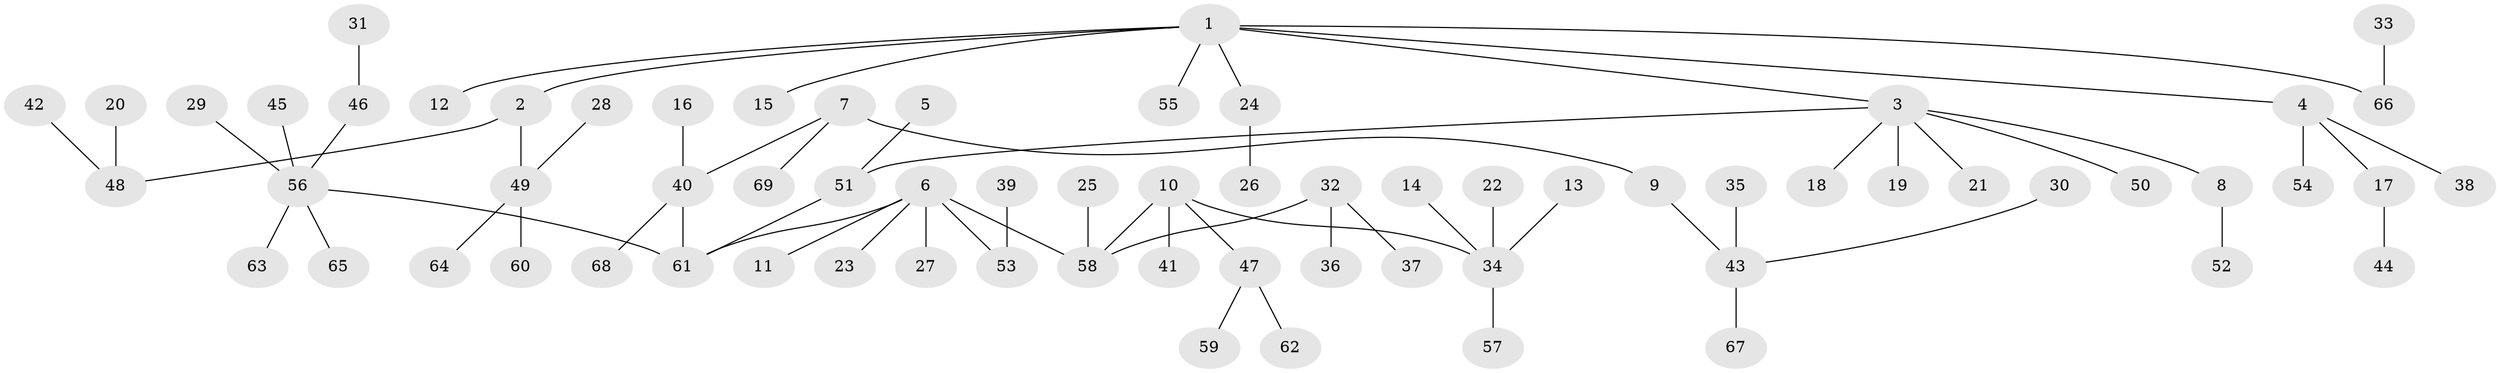 // original degree distribution, {5: 0.0364963503649635, 6: 0.021897810218978103, 7: 0.014598540145985401, 3: 0.10948905109489052, 4: 0.058394160583941604, 2: 0.24817518248175183, 1: 0.5109489051094891}
// Generated by graph-tools (version 1.1) at 2025/50/03/09/25 03:50:16]
// undirected, 69 vertices, 68 edges
graph export_dot {
graph [start="1"]
  node [color=gray90,style=filled];
  1;
  2;
  3;
  4;
  5;
  6;
  7;
  8;
  9;
  10;
  11;
  12;
  13;
  14;
  15;
  16;
  17;
  18;
  19;
  20;
  21;
  22;
  23;
  24;
  25;
  26;
  27;
  28;
  29;
  30;
  31;
  32;
  33;
  34;
  35;
  36;
  37;
  38;
  39;
  40;
  41;
  42;
  43;
  44;
  45;
  46;
  47;
  48;
  49;
  50;
  51;
  52;
  53;
  54;
  55;
  56;
  57;
  58;
  59;
  60;
  61;
  62;
  63;
  64;
  65;
  66;
  67;
  68;
  69;
  1 -- 2 [weight=1.0];
  1 -- 3 [weight=1.0];
  1 -- 4 [weight=1.0];
  1 -- 12 [weight=1.0];
  1 -- 15 [weight=1.0];
  1 -- 24 [weight=1.0];
  1 -- 55 [weight=1.0];
  1 -- 66 [weight=1.0];
  2 -- 48 [weight=1.0];
  2 -- 49 [weight=1.0];
  3 -- 8 [weight=1.0];
  3 -- 18 [weight=1.0];
  3 -- 19 [weight=1.0];
  3 -- 21 [weight=1.0];
  3 -- 50 [weight=1.0];
  3 -- 51 [weight=1.0];
  4 -- 17 [weight=1.0];
  4 -- 38 [weight=1.0];
  4 -- 54 [weight=1.0];
  5 -- 51 [weight=1.0];
  6 -- 11 [weight=1.0];
  6 -- 23 [weight=1.0];
  6 -- 27 [weight=1.0];
  6 -- 53 [weight=1.0];
  6 -- 58 [weight=1.0];
  6 -- 61 [weight=1.0];
  7 -- 9 [weight=1.0];
  7 -- 40 [weight=1.0];
  7 -- 69 [weight=1.0];
  8 -- 52 [weight=1.0];
  9 -- 43 [weight=1.0];
  10 -- 34 [weight=1.0];
  10 -- 41 [weight=1.0];
  10 -- 47 [weight=1.0];
  10 -- 58 [weight=1.0];
  13 -- 34 [weight=1.0];
  14 -- 34 [weight=1.0];
  16 -- 40 [weight=1.0];
  17 -- 44 [weight=1.0];
  20 -- 48 [weight=1.0];
  22 -- 34 [weight=1.0];
  24 -- 26 [weight=1.0];
  25 -- 58 [weight=1.0];
  28 -- 49 [weight=1.0];
  29 -- 56 [weight=1.0];
  30 -- 43 [weight=1.0];
  31 -- 46 [weight=1.0];
  32 -- 36 [weight=1.0];
  32 -- 37 [weight=1.0];
  32 -- 58 [weight=1.0];
  33 -- 66 [weight=1.0];
  34 -- 57 [weight=1.0];
  35 -- 43 [weight=1.0];
  39 -- 53 [weight=1.0];
  40 -- 61 [weight=1.0];
  40 -- 68 [weight=1.0];
  42 -- 48 [weight=1.0];
  43 -- 67 [weight=1.0];
  45 -- 56 [weight=1.0];
  46 -- 56 [weight=1.0];
  47 -- 59 [weight=1.0];
  47 -- 62 [weight=1.0];
  49 -- 60 [weight=1.0];
  49 -- 64 [weight=1.0];
  51 -- 61 [weight=1.0];
  56 -- 61 [weight=1.0];
  56 -- 63 [weight=1.0];
  56 -- 65 [weight=1.0];
}
